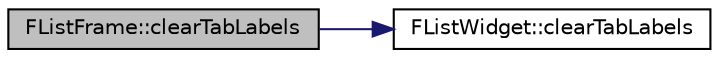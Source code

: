 digraph "FListFrame::clearTabLabels"
{
 // INTERACTIVE_SVG=YES
  edge [fontname="Helvetica",fontsize="10",labelfontname="Helvetica",labelfontsize="10"];
  node [fontname="Helvetica",fontsize="10",shape=record];
  rankdir="LR";
  Node71 [label="FListFrame::clearTabLabels",height=0.2,width=0.4,color="black", fillcolor="grey75", style="filled", fontcolor="black"];
  Node71 -> Node72 [color="midnightblue",fontsize="10",style="solid",fontname="Helvetica"];
  Node72 [label="FListWidget::clearTabLabels",height=0.2,width=0.4,color="black", fillcolor="white", style="filled",URL="$class_f_list_widget.html#a74bf008958a87e9055b8ec6573d8e2e9"];
}
